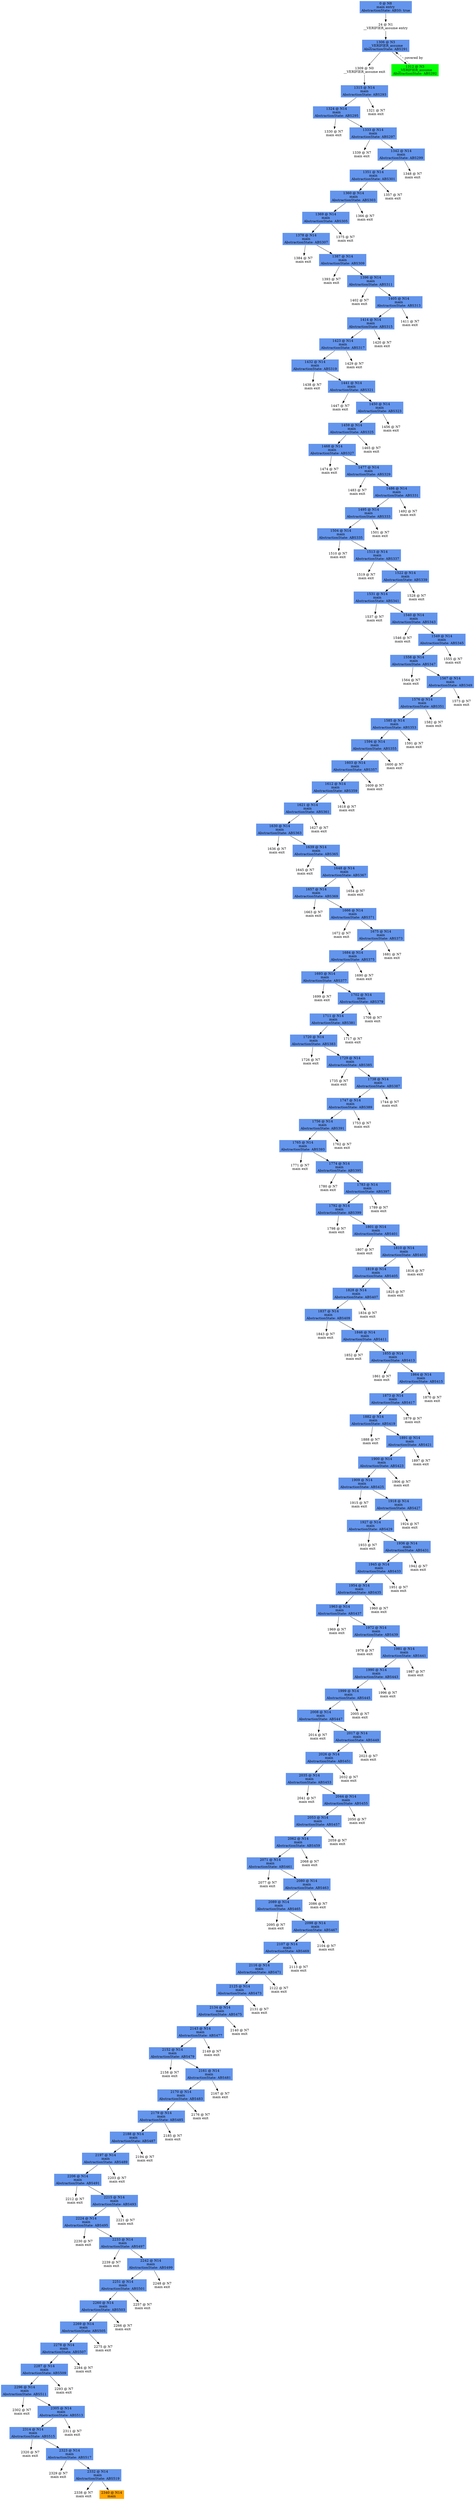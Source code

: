 digraph ARG {
node [style="filled" shape="box" color="white"]
0 [fillcolor="cornflowerblue" label="0 @ N8\nmain entry\nAbstractionState: ABS0: true\n" id="0"]
24 [label="24 @ N1\n__VERIFIER_assume entry\n" id="24"]
1306 [fillcolor="cornflowerblue" label="1306 @ N3\n__VERIFIER_assume\nAbstractionState: ABS291\n" id="1306"]
1309 [label="1309 @ N0\n__VERIFIER_assume exit\n" id="1309"]
1315 [fillcolor="cornflowerblue" label="1315 @ N14\nmain\nAbstractionState: ABS293\n" id="1315"]
1324 [fillcolor="cornflowerblue" label="1324 @ N14\nmain\nAbstractionState: ABS295\n" id="1324"]
1330 [label="1330 @ N7\nmain exit\n" id="1330"]
1333 [fillcolor="cornflowerblue" label="1333 @ N14\nmain\nAbstractionState: ABS297\n" id="1333"]
1339 [label="1339 @ N7\nmain exit\n" id="1339"]
1342 [fillcolor="cornflowerblue" label="1342 @ N14\nmain\nAbstractionState: ABS299\n" id="1342"]
1351 [fillcolor="cornflowerblue" label="1351 @ N14\nmain\nAbstractionState: ABS301\n" id="1351"]
1360 [fillcolor="cornflowerblue" label="1360 @ N14\nmain\nAbstractionState: ABS303\n" id="1360"]
1369 [fillcolor="cornflowerblue" label="1369 @ N14\nmain\nAbstractionState: ABS305\n" id="1369"]
1378 [fillcolor="cornflowerblue" label="1378 @ N14\nmain\nAbstractionState: ABS307\n" id="1378"]
1384 [label="1384 @ N7\nmain exit\n" id="1384"]
1387 [fillcolor="cornflowerblue" label="1387 @ N14\nmain\nAbstractionState: ABS309\n" id="1387"]
1393 [label="1393 @ N7\nmain exit\n" id="1393"]
1396 [fillcolor="cornflowerblue" label="1396 @ N14\nmain\nAbstractionState: ABS311\n" id="1396"]
1402 [label="1402 @ N7\nmain exit\n" id="1402"]
1405 [fillcolor="cornflowerblue" label="1405 @ N14\nmain\nAbstractionState: ABS313\n" id="1405"]
1414 [fillcolor="cornflowerblue" label="1414 @ N14\nmain\nAbstractionState: ABS315\n" id="1414"]
1423 [fillcolor="cornflowerblue" label="1423 @ N14\nmain\nAbstractionState: ABS317\n" id="1423"]
1432 [fillcolor="cornflowerblue" label="1432 @ N14\nmain\nAbstractionState: ABS319\n" id="1432"]
1438 [label="1438 @ N7\nmain exit\n" id="1438"]
1441 [fillcolor="cornflowerblue" label="1441 @ N14\nmain\nAbstractionState: ABS321\n" id="1441"]
1447 [label="1447 @ N7\nmain exit\n" id="1447"]
1450 [fillcolor="cornflowerblue" label="1450 @ N14\nmain\nAbstractionState: ABS323\n" id="1450"]
1459 [fillcolor="cornflowerblue" label="1459 @ N14\nmain\nAbstractionState: ABS325\n" id="1459"]
1468 [fillcolor="cornflowerblue" label="1468 @ N14\nmain\nAbstractionState: ABS327\n" id="1468"]
1474 [label="1474 @ N7\nmain exit\n" id="1474"]
1477 [fillcolor="cornflowerblue" label="1477 @ N14\nmain\nAbstractionState: ABS329\n" id="1477"]
1483 [label="1483 @ N7\nmain exit\n" id="1483"]
1486 [fillcolor="cornflowerblue" label="1486 @ N14\nmain\nAbstractionState: ABS331\n" id="1486"]
1495 [fillcolor="cornflowerblue" label="1495 @ N14\nmain\nAbstractionState: ABS333\n" id="1495"]
1504 [fillcolor="cornflowerblue" label="1504 @ N14\nmain\nAbstractionState: ABS335\n" id="1504"]
1510 [label="1510 @ N7\nmain exit\n" id="1510"]
1513 [fillcolor="cornflowerblue" label="1513 @ N14\nmain\nAbstractionState: ABS337\n" id="1513"]
1519 [label="1519 @ N7\nmain exit\n" id="1519"]
1522 [fillcolor="cornflowerblue" label="1522 @ N14\nmain\nAbstractionState: ABS339\n" id="1522"]
1531 [fillcolor="cornflowerblue" label="1531 @ N14\nmain\nAbstractionState: ABS341\n" id="1531"]
1537 [label="1537 @ N7\nmain exit\n" id="1537"]
1540 [fillcolor="cornflowerblue" label="1540 @ N14\nmain\nAbstractionState: ABS343\n" id="1540"]
1546 [label="1546 @ N7\nmain exit\n" id="1546"]
1549 [fillcolor="cornflowerblue" label="1549 @ N14\nmain\nAbstractionState: ABS345\n" id="1549"]
1558 [fillcolor="cornflowerblue" label="1558 @ N14\nmain\nAbstractionState: ABS347\n" id="1558"]
1564 [label="1564 @ N7\nmain exit\n" id="1564"]
1567 [fillcolor="cornflowerblue" label="1567 @ N14\nmain\nAbstractionState: ABS349\n" id="1567"]
1576 [fillcolor="cornflowerblue" label="1576 @ N14\nmain\nAbstractionState: ABS351\n" id="1576"]
1585 [fillcolor="cornflowerblue" label="1585 @ N14\nmain\nAbstractionState: ABS353\n" id="1585"]
1594 [fillcolor="cornflowerblue" label="1594 @ N14\nmain\nAbstractionState: ABS355\n" id="1594"]
1603 [fillcolor="cornflowerblue" label="1603 @ N14\nmain\nAbstractionState: ABS357\n" id="1603"]
1612 [fillcolor="cornflowerblue" label="1612 @ N14\nmain\nAbstractionState: ABS359\n" id="1612"]
1621 [fillcolor="cornflowerblue" label="1621 @ N14\nmain\nAbstractionState: ABS361\n" id="1621"]
1630 [fillcolor="cornflowerblue" label="1630 @ N14\nmain\nAbstractionState: ABS363\n" id="1630"]
1636 [label="1636 @ N7\nmain exit\n" id="1636"]
1639 [fillcolor="cornflowerblue" label="1639 @ N14\nmain\nAbstractionState: ABS365\n" id="1639"]
1645 [label="1645 @ N7\nmain exit\n" id="1645"]
1648 [fillcolor="cornflowerblue" label="1648 @ N14\nmain\nAbstractionState: ABS367\n" id="1648"]
1657 [fillcolor="cornflowerblue" label="1657 @ N14\nmain\nAbstractionState: ABS369\n" id="1657"]
1663 [label="1663 @ N7\nmain exit\n" id="1663"]
1666 [fillcolor="cornflowerblue" label="1666 @ N14\nmain\nAbstractionState: ABS371\n" id="1666"]
1672 [label="1672 @ N7\nmain exit\n" id="1672"]
1675 [fillcolor="cornflowerblue" label="1675 @ N14\nmain\nAbstractionState: ABS373\n" id="1675"]
1684 [fillcolor="cornflowerblue" label="1684 @ N14\nmain\nAbstractionState: ABS375\n" id="1684"]
1693 [fillcolor="cornflowerblue" label="1693 @ N14\nmain\nAbstractionState: ABS377\n" id="1693"]
1699 [label="1699 @ N7\nmain exit\n" id="1699"]
1702 [fillcolor="cornflowerblue" label="1702 @ N14\nmain\nAbstractionState: ABS379\n" id="1702"]
1711 [fillcolor="cornflowerblue" label="1711 @ N14\nmain\nAbstractionState: ABS381\n" id="1711"]
1720 [fillcolor="cornflowerblue" label="1720 @ N14\nmain\nAbstractionState: ABS383\n" id="1720"]
1726 [label="1726 @ N7\nmain exit\n" id="1726"]
1729 [fillcolor="cornflowerblue" label="1729 @ N14\nmain\nAbstractionState: ABS385\n" id="1729"]
1735 [label="1735 @ N7\nmain exit\n" id="1735"]
1738 [fillcolor="cornflowerblue" label="1738 @ N14\nmain\nAbstractionState: ABS387\n" id="1738"]
1747 [fillcolor="cornflowerblue" label="1747 @ N14\nmain\nAbstractionState: ABS389\n" id="1747"]
1756 [fillcolor="cornflowerblue" label="1756 @ N14\nmain\nAbstractionState: ABS391\n" id="1756"]
1765 [fillcolor="cornflowerblue" label="1765 @ N14\nmain\nAbstractionState: ABS393\n" id="1765"]
1771 [label="1771 @ N7\nmain exit\n" id="1771"]
1774 [fillcolor="cornflowerblue" label="1774 @ N14\nmain\nAbstractionState: ABS395\n" id="1774"]
1780 [label="1780 @ N7\nmain exit\n" id="1780"]
1783 [fillcolor="cornflowerblue" label="1783 @ N14\nmain\nAbstractionState: ABS397\n" id="1783"]
1792 [fillcolor="cornflowerblue" label="1792 @ N14\nmain\nAbstractionState: ABS399\n" id="1792"]
1798 [label="1798 @ N7\nmain exit\n" id="1798"]
1801 [fillcolor="cornflowerblue" label="1801 @ N14\nmain\nAbstractionState: ABS401\n" id="1801"]
1807 [label="1807 @ N7\nmain exit\n" id="1807"]
1810 [fillcolor="cornflowerblue" label="1810 @ N14\nmain\nAbstractionState: ABS403\n" id="1810"]
1819 [fillcolor="cornflowerblue" label="1819 @ N14\nmain\nAbstractionState: ABS405\n" id="1819"]
1828 [fillcolor="cornflowerblue" label="1828 @ N14\nmain\nAbstractionState: ABS407\n" id="1828"]
1837 [fillcolor="cornflowerblue" label="1837 @ N14\nmain\nAbstractionState: ABS409\n" id="1837"]
1843 [label="1843 @ N7\nmain exit\n" id="1843"]
1846 [fillcolor="cornflowerblue" label="1846 @ N14\nmain\nAbstractionState: ABS411\n" id="1846"]
1852 [label="1852 @ N7\nmain exit\n" id="1852"]
1855 [fillcolor="cornflowerblue" label="1855 @ N14\nmain\nAbstractionState: ABS413\n" id="1855"]
1861 [label="1861 @ N7\nmain exit\n" id="1861"]
1864 [fillcolor="cornflowerblue" label="1864 @ N14\nmain\nAbstractionState: ABS415\n" id="1864"]
1873 [fillcolor="cornflowerblue" label="1873 @ N14\nmain\nAbstractionState: ABS417\n" id="1873"]
1882 [fillcolor="cornflowerblue" label="1882 @ N14\nmain\nAbstractionState: ABS419\n" id="1882"]
1888 [label="1888 @ N7\nmain exit\n" id="1888"]
1891 [fillcolor="cornflowerblue" label="1891 @ N14\nmain\nAbstractionState: ABS421\n" id="1891"]
1900 [fillcolor="cornflowerblue" label="1900 @ N14\nmain\nAbstractionState: ABS423\n" id="1900"]
1909 [fillcolor="cornflowerblue" label="1909 @ N14\nmain\nAbstractionState: ABS425\n" id="1909"]
1915 [label="1915 @ N7\nmain exit\n" id="1915"]
1918 [fillcolor="cornflowerblue" label="1918 @ N14\nmain\nAbstractionState: ABS427\n" id="1918"]
1927 [fillcolor="cornflowerblue" label="1927 @ N14\nmain\nAbstractionState: ABS429\n" id="1927"]
1933 [label="1933 @ N7\nmain exit\n" id="1933"]
1936 [fillcolor="cornflowerblue" label="1936 @ N14\nmain\nAbstractionState: ABS431\n" id="1936"]
1945 [fillcolor="cornflowerblue" label="1945 @ N14\nmain\nAbstractionState: ABS433\n" id="1945"]
1954 [fillcolor="cornflowerblue" label="1954 @ N14\nmain\nAbstractionState: ABS435\n" id="1954"]
1963 [fillcolor="cornflowerblue" label="1963 @ N14\nmain\nAbstractionState: ABS437\n" id="1963"]
1969 [label="1969 @ N7\nmain exit\n" id="1969"]
1972 [fillcolor="cornflowerblue" label="1972 @ N14\nmain\nAbstractionState: ABS439\n" id="1972"]
1978 [label="1978 @ N7\nmain exit\n" id="1978"]
1981 [fillcolor="cornflowerblue" label="1981 @ N14\nmain\nAbstractionState: ABS441\n" id="1981"]
1990 [fillcolor="cornflowerblue" label="1990 @ N14\nmain\nAbstractionState: ABS443\n" id="1990"]
1999 [fillcolor="cornflowerblue" label="1999 @ N14\nmain\nAbstractionState: ABS445\n" id="1999"]
2008 [fillcolor="cornflowerblue" label="2008 @ N14\nmain\nAbstractionState: ABS447\n" id="2008"]
2014 [label="2014 @ N7\nmain exit\n" id="2014"]
2017 [fillcolor="cornflowerblue" label="2017 @ N14\nmain\nAbstractionState: ABS449\n" id="2017"]
2026 [fillcolor="cornflowerblue" label="2026 @ N14\nmain\nAbstractionState: ABS451\n" id="2026"]
2035 [fillcolor="cornflowerblue" label="2035 @ N14\nmain\nAbstractionState: ABS453\n" id="2035"]
2041 [label="2041 @ N7\nmain exit\n" id="2041"]
2044 [fillcolor="cornflowerblue" label="2044 @ N14\nmain\nAbstractionState: ABS455\n" id="2044"]
2053 [fillcolor="cornflowerblue" label="2053 @ N14\nmain\nAbstractionState: ABS457\n" id="2053"]
2062 [fillcolor="cornflowerblue" label="2062 @ N14\nmain\nAbstractionState: ABS459\n" id="2062"]
2071 [fillcolor="cornflowerblue" label="2071 @ N14\nmain\nAbstractionState: ABS461\n" id="2071"]
2077 [label="2077 @ N7\nmain exit\n" id="2077"]
2080 [fillcolor="cornflowerblue" label="2080 @ N14\nmain\nAbstractionState: ABS463\n" id="2080"]
2089 [fillcolor="cornflowerblue" label="2089 @ N14\nmain\nAbstractionState: ABS465\n" id="2089"]
2095 [label="2095 @ N7\nmain exit\n" id="2095"]
2098 [fillcolor="cornflowerblue" label="2098 @ N14\nmain\nAbstractionState: ABS467\n" id="2098"]
2107 [fillcolor="cornflowerblue" label="2107 @ N14\nmain\nAbstractionState: ABS469\n" id="2107"]
2116 [fillcolor="cornflowerblue" label="2116 @ N14\nmain\nAbstractionState: ABS471\n" id="2116"]
2125 [fillcolor="cornflowerblue" label="2125 @ N14\nmain\nAbstractionState: ABS473\n" id="2125"]
2134 [fillcolor="cornflowerblue" label="2134 @ N14\nmain\nAbstractionState: ABS475\n" id="2134"]
2143 [fillcolor="cornflowerblue" label="2143 @ N14\nmain\nAbstractionState: ABS477\n" id="2143"]
2152 [fillcolor="cornflowerblue" label="2152 @ N14\nmain\nAbstractionState: ABS479\n" id="2152"]
2158 [label="2158 @ N7\nmain exit\n" id="2158"]
2161 [fillcolor="cornflowerblue" label="2161 @ N14\nmain\nAbstractionState: ABS481\n" id="2161"]
2170 [fillcolor="cornflowerblue" label="2170 @ N14\nmain\nAbstractionState: ABS483\n" id="2170"]
2179 [fillcolor="cornflowerblue" label="2179 @ N14\nmain\nAbstractionState: ABS485\n" id="2179"]
2188 [fillcolor="cornflowerblue" label="2188 @ N14\nmain\nAbstractionState: ABS487\n" id="2188"]
2197 [fillcolor="cornflowerblue" label="2197 @ N14\nmain\nAbstractionState: ABS489\n" id="2197"]
2206 [fillcolor="cornflowerblue" label="2206 @ N14\nmain\nAbstractionState: ABS491\n" id="2206"]
2212 [label="2212 @ N7\nmain exit\n" id="2212"]
2215 [fillcolor="cornflowerblue" label="2215 @ N14\nmain\nAbstractionState: ABS493\n" id="2215"]
2224 [fillcolor="cornflowerblue" label="2224 @ N14\nmain\nAbstractionState: ABS495\n" id="2224"]
2230 [label="2230 @ N7\nmain exit\n" id="2230"]
2233 [fillcolor="cornflowerblue" label="2233 @ N14\nmain\nAbstractionState: ABS497\n" id="2233"]
2239 [label="2239 @ N7\nmain exit\n" id="2239"]
2242 [fillcolor="cornflowerblue" label="2242 @ N14\nmain\nAbstractionState: ABS499\n" id="2242"]
2251 [fillcolor="cornflowerblue" label="2251 @ N14\nmain\nAbstractionState: ABS501\n" id="2251"]
2260 [fillcolor="cornflowerblue" label="2260 @ N14\nmain\nAbstractionState: ABS503\n" id="2260"]
2269 [fillcolor="cornflowerblue" label="2269 @ N14\nmain\nAbstractionState: ABS505\n" id="2269"]
2278 [fillcolor="cornflowerblue" label="2278 @ N14\nmain\nAbstractionState: ABS507\n" id="2278"]
2287 [fillcolor="cornflowerblue" label="2287 @ N14\nmain\nAbstractionState: ABS509\n" id="2287"]
2296 [fillcolor="cornflowerblue" label="2296 @ N14\nmain\nAbstractionState: ABS511\n" id="2296"]
2302 [label="2302 @ N7\nmain exit\n" id="2302"]
2305 [fillcolor="cornflowerblue" label="2305 @ N14\nmain\nAbstractionState: ABS513\n" id="2305"]
2314 [fillcolor="cornflowerblue" label="2314 @ N14\nmain\nAbstractionState: ABS515\n" id="2314"]
2320 [label="2320 @ N7\nmain exit\n" id="2320"]
2323 [fillcolor="cornflowerblue" label="2323 @ N14\nmain\nAbstractionState: ABS517\n" id="2323"]
2329 [label="2329 @ N7\nmain exit\n" id="2329"]
2332 [fillcolor="cornflowerblue" label="2332 @ N14\nmain\nAbstractionState: ABS519\n" id="2332"]
2338 [label="2338 @ N7\nmain exit\n" id="2338"]
2340 [fillcolor="orange" label="2340 @ N14\nmain\n" id="2340"]
2311 [label="2311 @ N7\nmain exit\n" id="2311"]
2293 [label="2293 @ N7\nmain exit\n" id="2293"]
2284 [label="2284 @ N7\nmain exit\n" id="2284"]
2275 [label="2275 @ N7\nmain exit\n" id="2275"]
2266 [label="2266 @ N7\nmain exit\n" id="2266"]
2257 [label="2257 @ N7\nmain exit\n" id="2257"]
2248 [label="2248 @ N7\nmain exit\n" id="2248"]
2221 [label="2221 @ N7\nmain exit\n" id="2221"]
2203 [label="2203 @ N7\nmain exit\n" id="2203"]
2194 [label="2194 @ N7\nmain exit\n" id="2194"]
2185 [label="2185 @ N7\nmain exit\n" id="2185"]
2176 [label="2176 @ N7\nmain exit\n" id="2176"]
2167 [label="2167 @ N7\nmain exit\n" id="2167"]
2149 [label="2149 @ N7\nmain exit\n" id="2149"]
2140 [label="2140 @ N7\nmain exit\n" id="2140"]
2131 [label="2131 @ N7\nmain exit\n" id="2131"]
2122 [label="2122 @ N7\nmain exit\n" id="2122"]
2113 [label="2113 @ N7\nmain exit\n" id="2113"]
2104 [label="2104 @ N7\nmain exit\n" id="2104"]
2086 [label="2086 @ N7\nmain exit\n" id="2086"]
2068 [label="2068 @ N7\nmain exit\n" id="2068"]
2059 [label="2059 @ N7\nmain exit\n" id="2059"]
2050 [label="2050 @ N7\nmain exit\n" id="2050"]
2032 [label="2032 @ N7\nmain exit\n" id="2032"]
2023 [label="2023 @ N7\nmain exit\n" id="2023"]
2005 [label="2005 @ N7\nmain exit\n" id="2005"]
1996 [label="1996 @ N7\nmain exit\n" id="1996"]
1987 [label="1987 @ N7\nmain exit\n" id="1987"]
1960 [label="1960 @ N7\nmain exit\n" id="1960"]
1951 [label="1951 @ N7\nmain exit\n" id="1951"]
1942 [label="1942 @ N7\nmain exit\n" id="1942"]
1924 [label="1924 @ N7\nmain exit\n" id="1924"]
1906 [label="1906 @ N7\nmain exit\n" id="1906"]
1897 [label="1897 @ N7\nmain exit\n" id="1897"]
1879 [label="1879 @ N7\nmain exit\n" id="1879"]
1870 [label="1870 @ N7\nmain exit\n" id="1870"]
1834 [label="1834 @ N7\nmain exit\n" id="1834"]
1825 [label="1825 @ N7\nmain exit\n" id="1825"]
1816 [label="1816 @ N7\nmain exit\n" id="1816"]
1789 [label="1789 @ N7\nmain exit\n" id="1789"]
1762 [label="1762 @ N7\nmain exit\n" id="1762"]
1753 [label="1753 @ N7\nmain exit\n" id="1753"]
1744 [label="1744 @ N7\nmain exit\n" id="1744"]
1717 [label="1717 @ N7\nmain exit\n" id="1717"]
1708 [label="1708 @ N7\nmain exit\n" id="1708"]
1690 [label="1690 @ N7\nmain exit\n" id="1690"]
1681 [label="1681 @ N7\nmain exit\n" id="1681"]
1654 [label="1654 @ N7\nmain exit\n" id="1654"]
1627 [label="1627 @ N7\nmain exit\n" id="1627"]
1618 [label="1618 @ N7\nmain exit\n" id="1618"]
1609 [label="1609 @ N7\nmain exit\n" id="1609"]
1600 [label="1600 @ N7\nmain exit\n" id="1600"]
1591 [label="1591 @ N7\nmain exit\n" id="1591"]
1582 [label="1582 @ N7\nmain exit\n" id="1582"]
1573 [label="1573 @ N7\nmain exit\n" id="1573"]
1555 [label="1555 @ N7\nmain exit\n" id="1555"]
1528 [label="1528 @ N7\nmain exit\n" id="1528"]
1501 [label="1501 @ N7\nmain exit\n" id="1501"]
1492 [label="1492 @ N7\nmain exit\n" id="1492"]
1465 [label="1465 @ N7\nmain exit\n" id="1465"]
1456 [label="1456 @ N7\nmain exit\n" id="1456"]
1429 [label="1429 @ N7\nmain exit\n" id="1429"]
1420 [label="1420 @ N7\nmain exit\n" id="1420"]
1411 [label="1411 @ N7\nmain exit\n" id="1411"]
1375 [label="1375 @ N7\nmain exit\n" id="1375"]
1366 [label="1366 @ N7\nmain exit\n" id="1366"]
1357 [label="1357 @ N7\nmain exit\n" id="1357"]
1348 [label="1348 @ N7\nmain exit\n" id="1348"]
1321 [label="1321 @ N7\nmain exit\n" id="1321"]
1312 [fillcolor="green" label="1312 @ N3\n__VERIFIER_assume\nAbstractionState: ABS292\n" id="1312"]
0 -> 24 []
24 -> 1306 []
1312 -> 1306 [style="dashed" weight="0" label="covered by"]
1306 -> 1312 []
1306 -> 1309 []
1309 -> 1315 []
1315 -> 1321 []
1315 -> 1324 []
1324 -> 1333 []
1324 -> 1330 []
1333 -> 1342 []
1333 -> 1339 []
1342 -> 1348 []
1342 -> 1351 []
1351 -> 1357 []
1351 -> 1360 []
1360 -> 1366 []
1360 -> 1369 []
1369 -> 1375 []
1369 -> 1378 []
1378 -> 1387 []
1378 -> 1384 []
1387 -> 1396 []
1387 -> 1393 []
1396 -> 1405 []
1396 -> 1402 []
1405 -> 1411 []
1405 -> 1414 []
1414 -> 1420 []
1414 -> 1423 []
1423 -> 1429 []
1423 -> 1432 []
1432 -> 1441 []
1432 -> 1438 []
1441 -> 1450 []
1441 -> 1447 []
1450 -> 1456 []
1450 -> 1459 []
1459 -> 1465 []
1459 -> 1468 []
1468 -> 1477 []
1468 -> 1474 []
1477 -> 1486 []
1477 -> 1483 []
1486 -> 1492 []
1486 -> 1495 []
1495 -> 1501 []
1495 -> 1504 []
1504 -> 1513 []
1504 -> 1510 []
1513 -> 1522 []
1513 -> 1519 []
1522 -> 1528 []
1522 -> 1531 []
1531 -> 1540 []
1531 -> 1537 []
1540 -> 1549 []
1540 -> 1546 []
1549 -> 1555 []
1549 -> 1558 []
1558 -> 1567 []
1558 -> 1564 []
1567 -> 1573 []
1567 -> 1576 []
1576 -> 1582 []
1576 -> 1585 []
1585 -> 1591 []
1585 -> 1594 []
1594 -> 1600 []
1594 -> 1603 []
1603 -> 1609 []
1603 -> 1612 []
1612 -> 1618 []
1612 -> 1621 []
1621 -> 1627 []
1621 -> 1630 []
1630 -> 1639 []
1630 -> 1636 []
1639 -> 1648 []
1639 -> 1645 []
1648 -> 1654 []
1648 -> 1657 []
1657 -> 1666 []
1657 -> 1663 []
1666 -> 1675 []
1666 -> 1672 []
1675 -> 1681 []
1675 -> 1684 []
1684 -> 1690 []
1684 -> 1693 []
1693 -> 1702 []
1693 -> 1699 []
1702 -> 1708 []
1702 -> 1711 []
1711 -> 1717 []
1711 -> 1720 []
1720 -> 1729 []
1720 -> 1726 []
1729 -> 1738 []
1729 -> 1735 []
1738 -> 1744 []
1738 -> 1747 []
1747 -> 1753 []
1747 -> 1756 []
1756 -> 1762 []
1756 -> 1765 []
1765 -> 1774 []
1765 -> 1771 []
1774 -> 1783 []
1774 -> 1780 []
1783 -> 1789 []
1783 -> 1792 []
1792 -> 1801 []
1792 -> 1798 []
1801 -> 1810 []
1801 -> 1807 []
1810 -> 1816 []
1810 -> 1819 []
1819 -> 1825 []
1819 -> 1828 []
1828 -> 1834 []
1828 -> 1837 []
1837 -> 1846 []
1837 -> 1843 []
1846 -> 1855 []
1846 -> 1852 []
1855 -> 1864 []
1855 -> 1861 []
1864 -> 1870 []
1864 -> 1873 []
1873 -> 1879 []
1873 -> 1882 []
1882 -> 1891 []
1882 -> 1888 []
1891 -> 1897 []
1891 -> 1900 []
1900 -> 1906 []
1900 -> 1909 []
1909 -> 1918 []
1909 -> 1915 []
1918 -> 1924 []
1918 -> 1927 []
1927 -> 1936 []
1927 -> 1933 []
1936 -> 1942 []
1936 -> 1945 []
1945 -> 1951 []
1945 -> 1954 []
1954 -> 1960 []
1954 -> 1963 []
1963 -> 1972 []
1963 -> 1969 []
1972 -> 1981 []
1972 -> 1978 []
1981 -> 1987 []
1981 -> 1990 []
1990 -> 1996 []
1990 -> 1999 []
1999 -> 2005 []
1999 -> 2008 []
2008 -> 2017 []
2008 -> 2014 []
2017 -> 2023 []
2017 -> 2026 []
2026 -> 2032 []
2026 -> 2035 []
2035 -> 2044 []
2035 -> 2041 []
2044 -> 2050 []
2044 -> 2053 []
2053 -> 2059 []
2053 -> 2062 []
2062 -> 2068 []
2062 -> 2071 []
2071 -> 2080 []
2071 -> 2077 []
2080 -> 2086 []
2080 -> 2089 []
2089 -> 2098 []
2089 -> 2095 []
2098 -> 2104 []
2098 -> 2107 []
2107 -> 2113 []
2107 -> 2116 []
2116 -> 2122 []
2116 -> 2125 []
2125 -> 2131 []
2125 -> 2134 []
2134 -> 2140 []
2134 -> 2143 []
2143 -> 2149 []
2143 -> 2152 []
2152 -> 2161 []
2152 -> 2158 []
2161 -> 2167 []
2161 -> 2170 []
2170 -> 2176 []
2170 -> 2179 []
2179 -> 2185 []
2179 -> 2188 []
2188 -> 2194 []
2188 -> 2197 []
2197 -> 2203 []
2197 -> 2206 []
2206 -> 2215 []
2206 -> 2212 []
2215 -> 2221 []
2215 -> 2224 []
2224 -> 2233 []
2224 -> 2230 []
2233 -> 2242 []
2233 -> 2239 []
2242 -> 2248 []
2242 -> 2251 []
2251 -> 2257 []
2251 -> 2260 []
2260 -> 2266 []
2260 -> 2269 []
2269 -> 2275 []
2269 -> 2278 []
2278 -> 2284 []
2278 -> 2287 []
2287 -> 2293 []
2287 -> 2296 []
2296 -> 2305 []
2296 -> 2302 []
2305 -> 2311 []
2305 -> 2314 []
2314 -> 2323 []
2314 -> 2320 []
2323 -> 2332 []
2323 -> 2329 []
2332 -> 2340 []
2332 -> 2338 []
}
